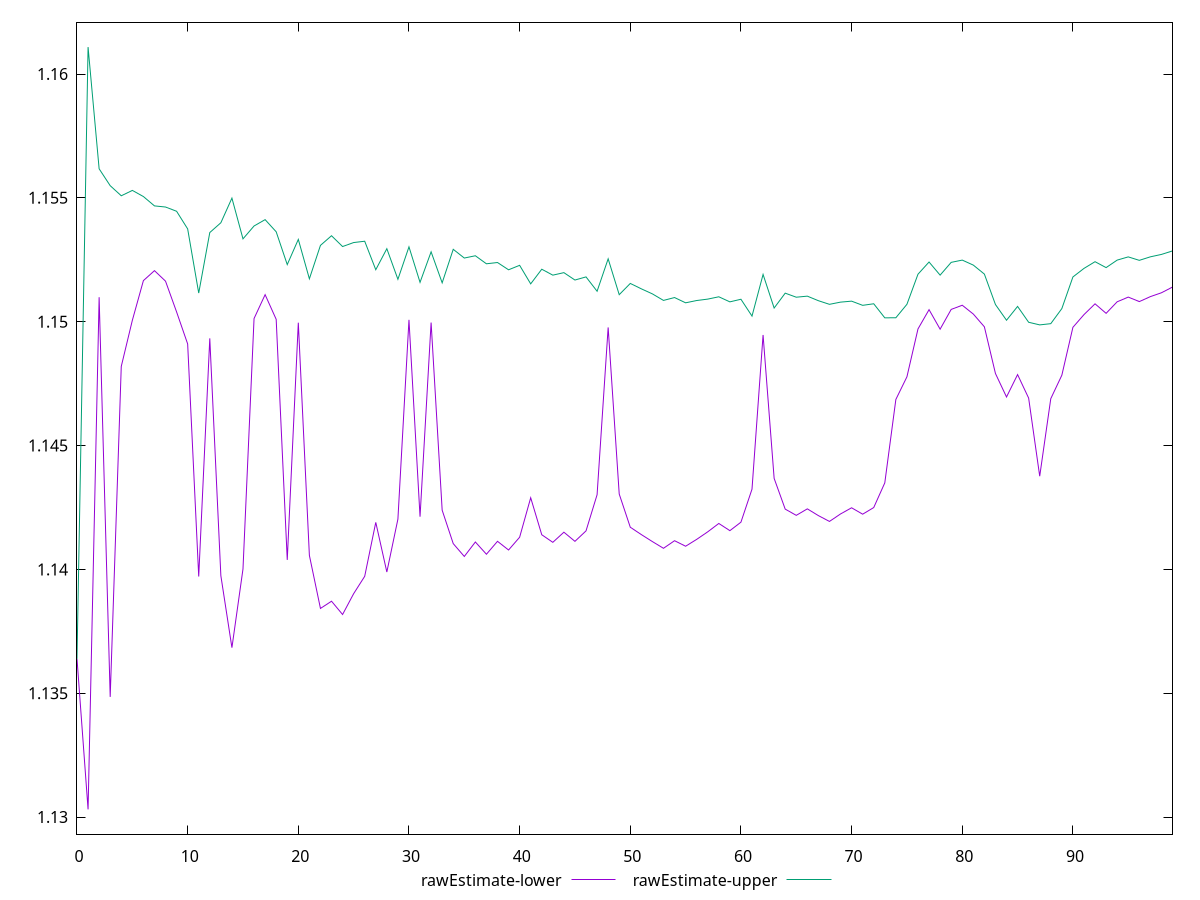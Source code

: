 reset

$rawEstimateLower <<EOF
0 1.1363893093532984
1 1.1303113631975756
2 1.1509872620280677
3 1.1348510230387985
4 1.1481939856474075
5 1.1500535567967713
6 1.1516581512719852
7 1.1520608767781746
8 1.1516358684506396
9 1.1503937451512753
10 1.1491014425895947
11 1.139713258695985
12 1.1493263050692313
13 1.1397450381255585
14 1.1368389734497661
15 1.140015583754002
16 1.150127781874064
17 1.1510911445750474
18 1.1500956135927898
19 1.1403833661959824
20 1.1499601785037585
21 1.140566396161684
22 1.1384238237764694
23 1.1387148710480968
24 1.1381786466859984
25 1.1390188321669232
26 1.1397205582901304
27 1.1418982960637267
28 1.1398938304337176
29 1.1420296921206066
30 1.1500758548064607
31 1.1421262941612145
32 1.1499655693430724
33 1.1423895525360723
34 1.1410402539492033
35 1.140522076890238
36 1.1411057979530692
37 1.1406117713220298
38 1.1411331466463623
39 1.1407825168446988
40 1.1412976314925516
41 1.1428911715943615
42 1.1413985771919521
43 1.141092678048309
44 1.1415014184788508
45 1.141132128018399
46 1.1415548400838929
47 1.1430140111668199
48 1.1497680758976416
49 1.143041944904972
50 1.1417014641046384
51 1.141404460611177
52 1.14112185628482
53 1.1408513682764532
54 1.141157816755052
55 1.1409348830955461
56 1.1412114349635603
57 1.1415165704314167
58 1.1418541338554837
59 1.1415636646223781
60 1.1419059116236638
61 1.1432386298247916
62 1.1494652234651832
63 1.1436738553911114
64 1.1424333740976498
65 1.1421815508781232
66 1.1424435273118831
67 1.142170695673706
68 1.1419360500213989
69 1.14223788669175
70 1.1424868013320473
71 1.1422285623998916
72 1.1424961160874232
73 1.1434928754985774
74 1.1468611510036684
75 1.147774352004262
76 1.1497076620572808
77 1.1504859822905933
78 1.1496979246886072
79 1.1504961626663197
80 1.15066444830081
81 1.1503083381226487
82 1.1497932847783374
83 1.1479083601112214
84 1.1469602834431325
85 1.14786442267609
86 1.1469146767076863
87 1.1437614023774485
88 1.1468926462375066
89 1.1478390849798832
90 1.1497732744732319
91 1.1502853103373922
92 1.1507215457789226
93 1.1503376063579638
94 1.1508036932622507
95 1.1509934087358387
96 1.1508115051958443
97 1.1510122910243434
98 1.1511675155271184
99 1.1513990251242414
EOF

$rawEstimateUpper <<EOF
0 1.1363893093532984
1 1.1610875897104098
2 1.1561724646187928
3 1.1554904722135222
4 1.1550835609253036
5 1.1553004710366503
6 1.1550526631813678
7 1.1546753128377354
8 1.1546295465621976
9 1.1544579874452812
10 1.1537463932943823
11 1.1511555738213612
12 1.1535990382743624
13 1.1539944651865925
14 1.1549887159080248
15 1.153344702259056
16 1.1538641786720891
17 1.1541204519238561
18 1.1536298911378808
19 1.1523052922189625
20 1.1533219470119
21 1.151731570367319
22 1.1530810630762842
23 1.1534702165620525
24 1.1530343706203658
25 1.1531953095823588
26 1.1532485775937238
27 1.1520986954569463
28 1.1529470335939367
29 1.1517112862861993
30 1.1530216368999706
31 1.1515884799913645
32 1.152820690188659
33 1.1515692211541737
34 1.1529220494719068
35 1.1525697660527903
36 1.1526620028728993
37 1.1523381308657752
38 1.1523891390897252
39 1.15209556109862
40 1.152275655293472
41 1.1515272098864444
42 1.1521182583629277
43 1.151879242514903
44 1.1519801771728486
45 1.1516815961810163
46 1.1518082227841644
47 1.151228996770696
48 1.1525381513334307
49 1.1510909540944942
50 1.1515445439565404
51 1.151326656796854
52 1.1511225704607284
53 1.1508592293202404
54 1.1509750159978427
55 1.150762407547922
56 1.1508548647362409
57 1.1509115423181517
58 1.151005587634146
59 1.1508007265755893
60 1.150906091284454
61 1.1502262733156212
62 1.1519082003705121
63 1.1505514503745586
64 1.1511522283532862
65 1.1509887438850537
66 1.1510312635082194
67 1.1508474045337447
68 1.1507008983368396
69 1.150789744310877
70 1.1508291228158831
71 1.150660807727969
72 1.1507233655566562
73 1.1501554896797104
74 1.1501593667043928
75 1.1507020287926812
76 1.1519174178117755
77 1.1524094993526164
78 1.1518795295388284
79 1.1523954835819883
80 1.152486828363133
81 1.1522846178758253
82 1.1519216717406124
83 1.1506931362086714
84 1.1500584176266804
85 1.1506166271723752
86 1.1499769931073207
87 1.1498710925680122
88 1.1499203590811142
89 1.1505294342853454
90 1.1518059541263717
91 1.1521510946355609
92 1.1524222938635849
93 1.1521834351701057
94 1.1524864435061446
95 1.1526165518471796
96 1.1524768171427704
97 1.1526187860739419
98 1.1527158324287141
99 1.1528575808620065
EOF

set key outside below
set xrange [0:99]
set yrange [1.1293113631975757:1.1620875897104097]
set trange [1.1293113631975757:1.1620875897104097]
set terminal svg size 640, 520 enhanced background rgb 'white'
set output "report_00020_2021-02-19T21:17:38.612Z2/cumulative-layout-shift/samples/pages+cached+noadtech+nomedia/rawEstimate/values.svg"

plot $rawEstimateLower title "rawEstimate-lower" with line, \
     $rawEstimateUpper title "rawEstimate-upper" with line

reset
